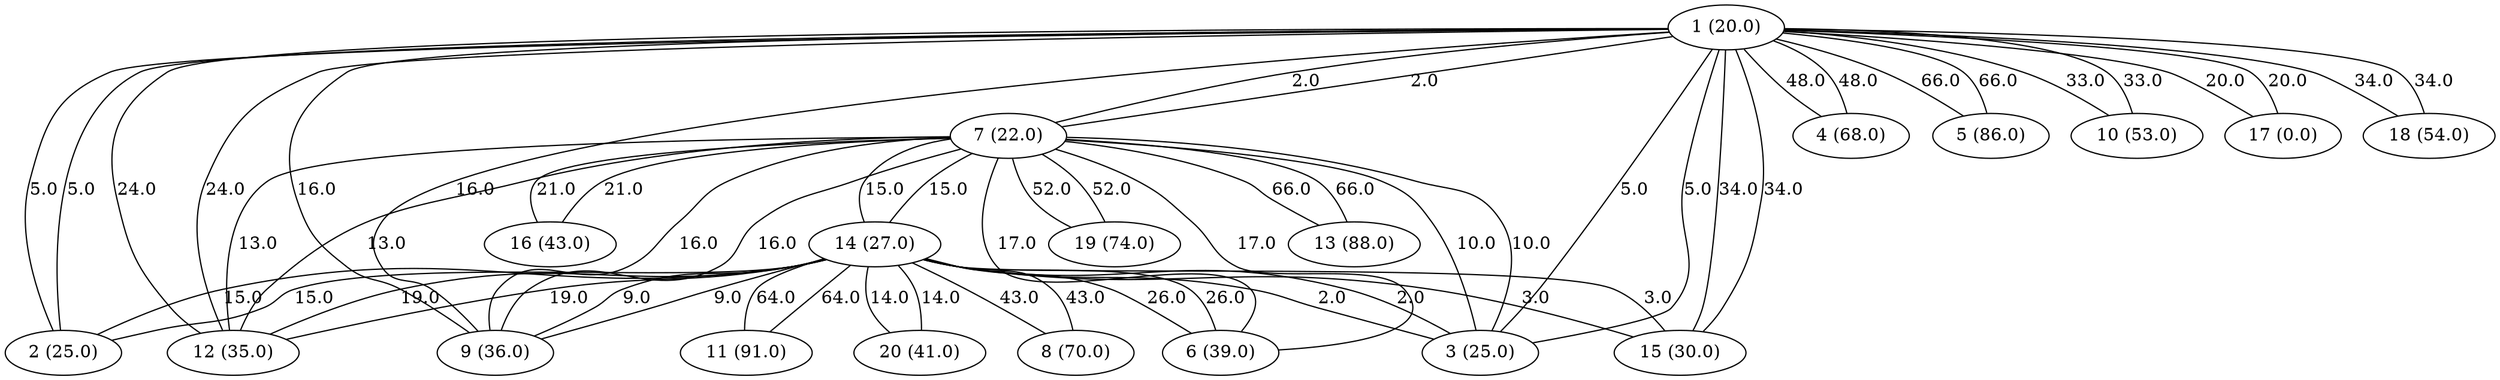 // This is a weighted undirected graph
graph G {
  "1" [label="1 (20.0)"];
  "7" [label="7 (22.0)"];
  "2" [label="2 (25.0)"];
  "14" [label="14 (27.0)"];
  "3" [label="3 (25.0)"];
  "4" [label="4 (68.0)"];
  "5" [label="5 (86.0)"];
  "6" [label="6 (39.0)"];
  "8" [label="8 (70.0)"];
  "9" [label="9 (36.0)"];
  "10" [label="10 (53.0)"];
  "11" [label="11 (91.0)"];
  "12" [label="12 (35.0)"];
  "13" [label="13 (88.0)"];
  "15" [label="15 (30.0)"];
  "16" [label="16 (43.0)"];
  "17" [label="17 (0.0)"];
  "18" [label="18 (54.0)"];
  "19" [label="19 (74.0)"];
  "20" [label="20 (41.0)"];
  "1" -- "7" [label="2.0"];
  "1" -- "4" [label="48.0"];
  "1" -- "5" [label="66.0"];
  "1" -- "9" [label="16.0"];
  "1" -- "10" [label="33.0"];
  "1" -- "17" [label="20.0"];
  "1" -- "18" [label="34.0"];
  "1" -- "15" [label="34.0"];
  "1" -- "12" [label="24.0"];
  "1" -- "2" [label="5.0"];
  "1" -- "3" [label="5.0"];
  "7" -- "1" [label="2.0"];
  "7" -- "3" [label="10.0"];
  "7" -- "6" [label="17.0"];
  "7" -- "14" [label="15.0"];
  "7" -- "13" [label="66.0"];
  "7" -- "16" [label="21.0"];
  "7" -- "19" [label="52.0"];
  "7" -- "9" [label="16.0"];
  "7" -- "12" [label="13.0"];
  "2" -- "14" [label="15.0"];
  "2" -- "1" [label="5.0"];
  "14" -- "2" [label="15.0"];
  "14" -- "7" [label="15.0"];
  "14" -- "8" [label="43.0"];
  "14" -- "11" [label="64.0"];
  "14" -- "12" [label="19.0"];
  "14" -- "15" [label="3.0"];
  "14" -- "20" [label="14.0"];
  "14" -- "9" [label="9.0"];
  "14" -- "3" [label="2.0"];
  "14" -- "6" [label="26.0"];
  "3" -- "7" [label="10.0"];
  "3" -- "1" [label="5.0"];
  "3" -- "14" [label="2.0"];
  "4" -- "1" [label="48.0"];
  "5" -- "1" [label="66.0"];
  "6" -- "7" [label="17.0"];
  "6" -- "14" [label="26.0"];
  "8" -- "14" [label="43.0"];
  "9" -- "1" [label="16.0"];
  "9" -- "14" [label="9.0"];
  "9" -- "7" [label="16.0"];
  "10" -- "1" [label="33.0"];
  "11" -- "14" [label="64.0"];
  "12" -- "14" [label="19.0"];
  "12" -- "1" [label="24.0"];
  "12" -- "7" [label="13.0"];
  "13" -- "7" [label="66.0"];
  "15" -- "14" [label="3.0"];
  "15" -- "1" [label="34.0"];
  "16" -- "7" [label="21.0"];
  "17" -- "1" [label="20.0"];
  "18" -- "1" [label="34.0"];
  "19" -- "7" [label="52.0"];
  "20" -- "14" [label="14.0"];
}
